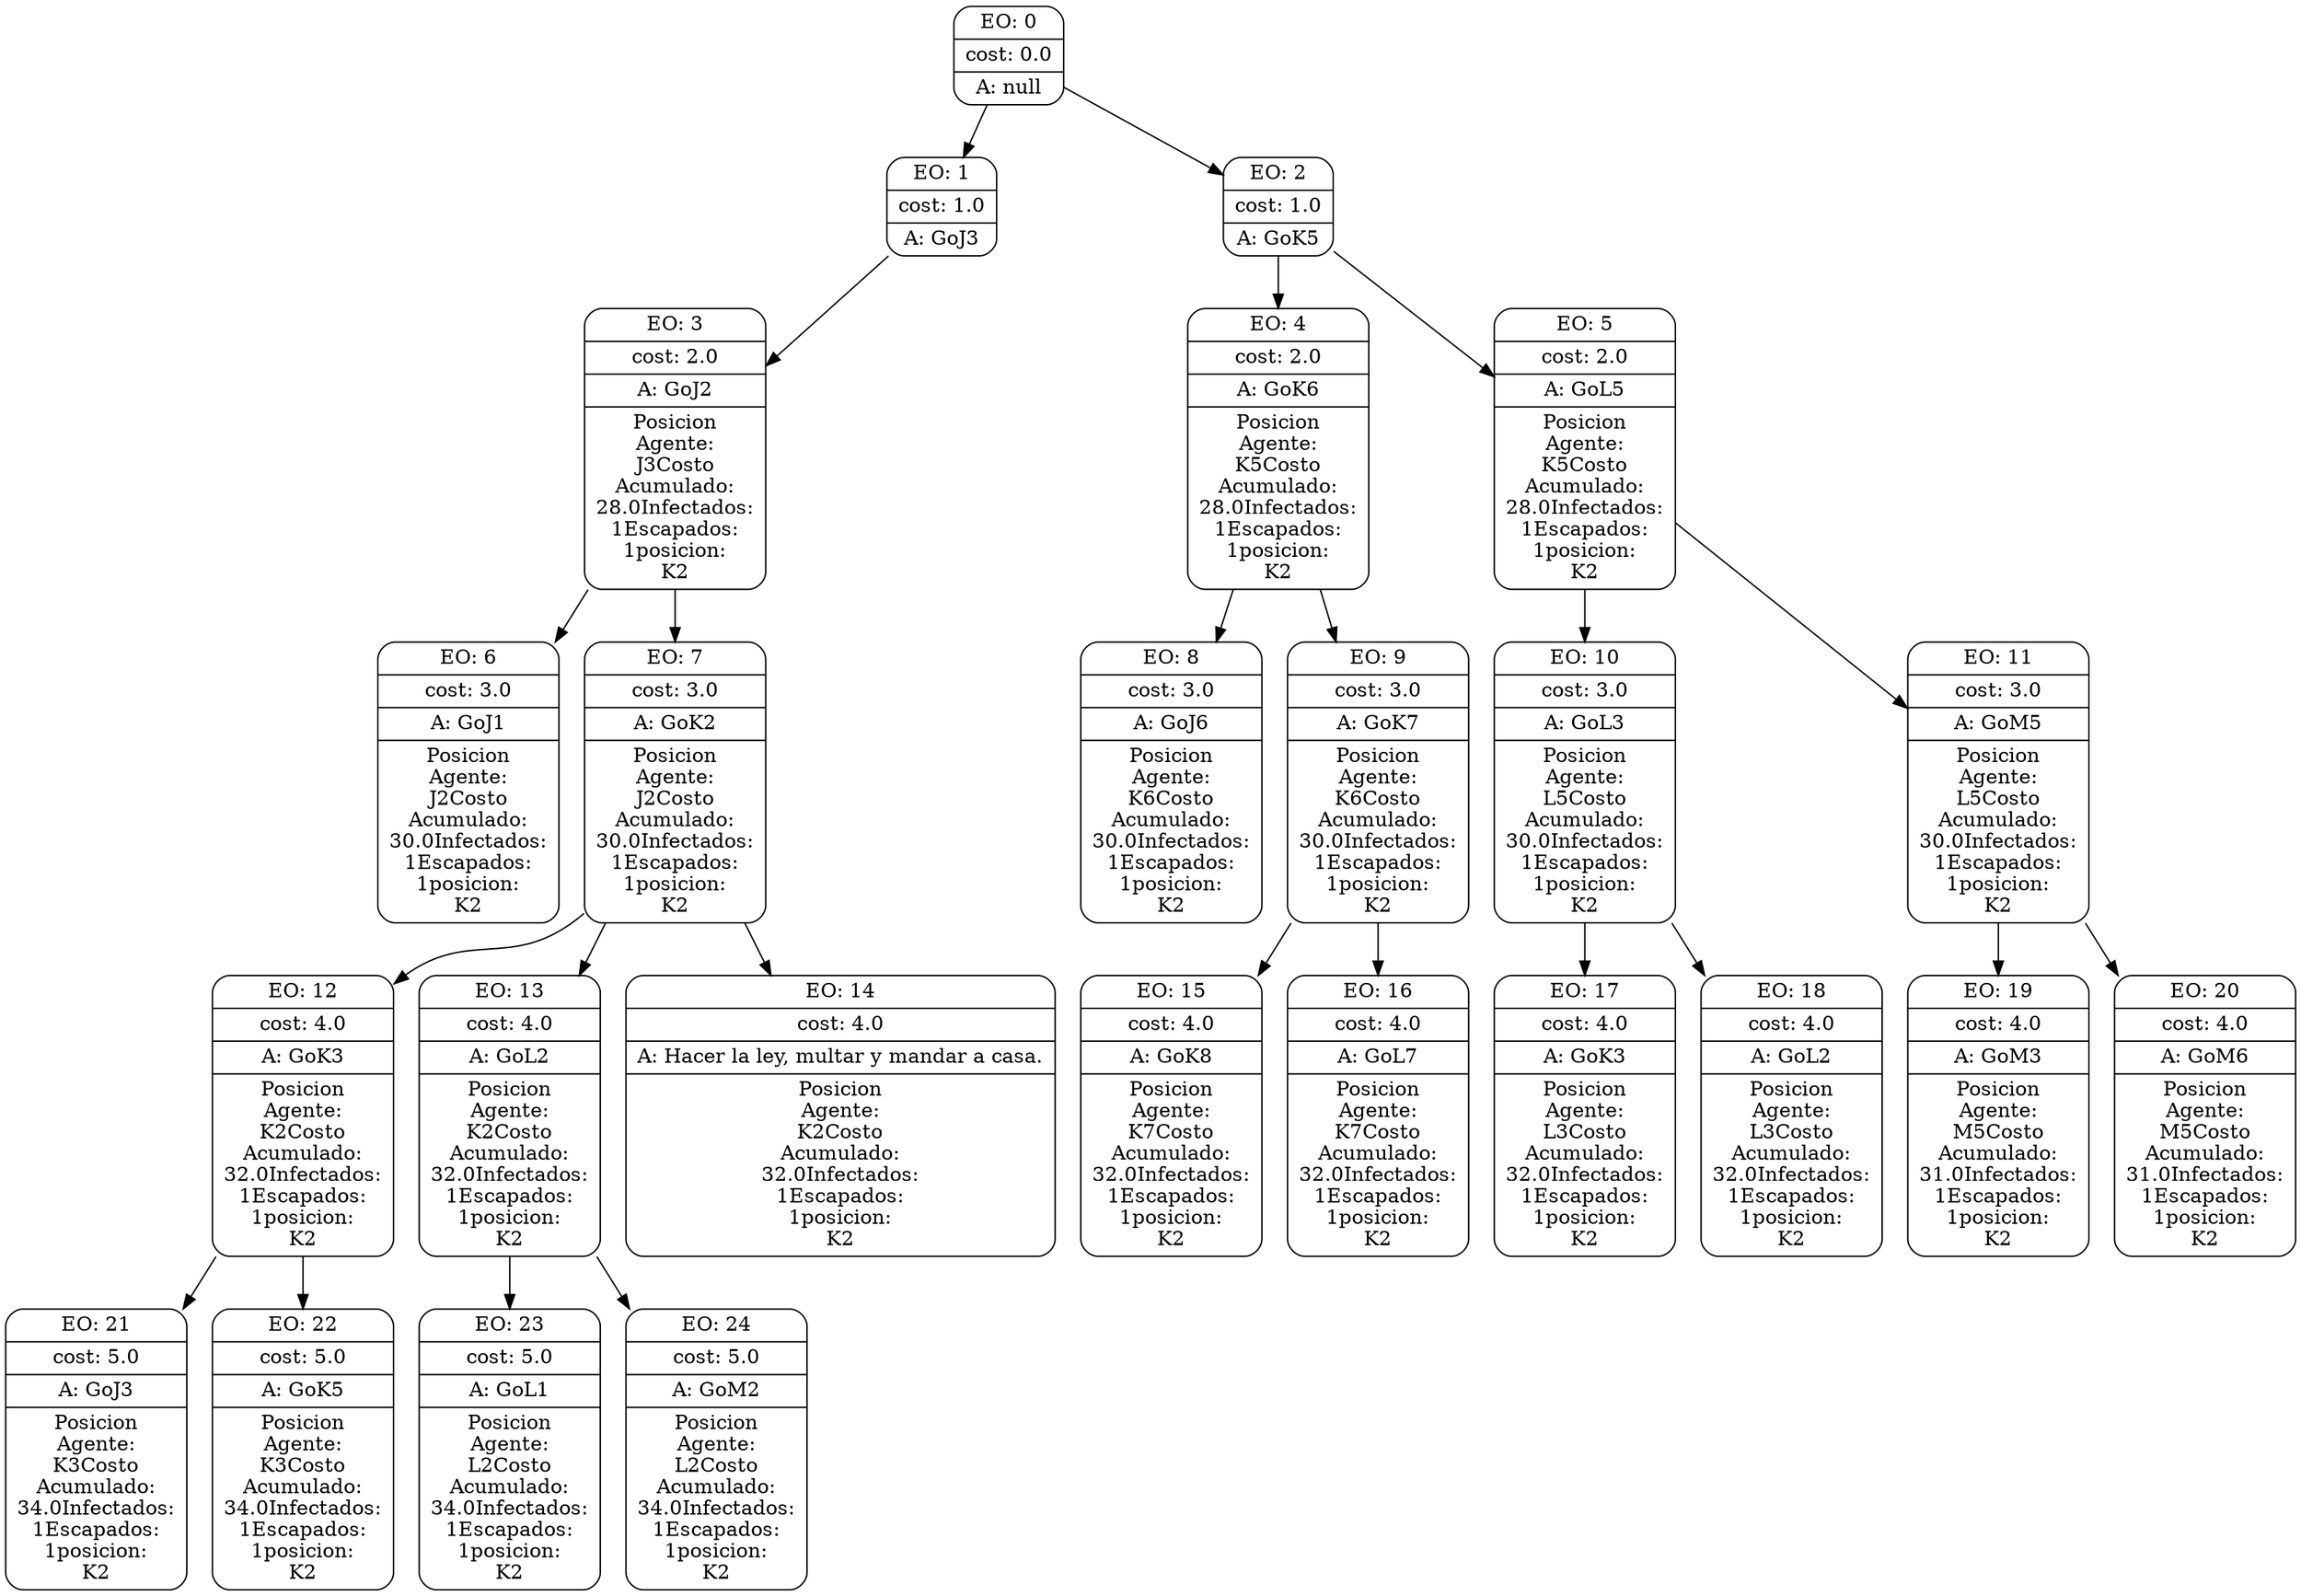 digraph g {
node [shape = Mrecord];
nodo0[label="{EO: 0|cost: 0.0|A: null}"]
nodo1[label="{EO: 1|cost: 1.0|A: GoJ3}"]
nodo3[label="{EO: 3|cost: 2.0|A: GoJ2|
Posicion\nAgente:\nJ3
Costo\nAcumulado:\n28.0
Infectados:\n1
Escapados:\n1
	posicion:\nK2
}"]
nodo6[label="{EO: 6|cost: 3.0|A: GoJ1|
Posicion\nAgente:\nJ2
Costo\nAcumulado:\n30.0
Infectados:\n1
Escapados:\n1
	posicion:\nK2
}"]

nodo3 -> nodo6;
nodo7[label="{EO: 7|cost: 3.0|A: GoK2|
Posicion\nAgente:\nJ2
Costo\nAcumulado:\n30.0
Infectados:\n1
Escapados:\n1
	posicion:\nK2
}"]
nodo12[label="{EO: 12|cost: 4.0|A: GoK3|
Posicion\nAgente:\nK2
Costo\nAcumulado:\n32.0
Infectados:\n1
Escapados:\n1
	posicion:\nK2
}"]
nodo21[label="{EO: 21|cost: 5.0|A: GoJ3|
Posicion\nAgente:\nK3
Costo\nAcumulado:\n34.0
Infectados:\n1
Escapados:\n1
	posicion:\nK2
}"]

nodo12 -> nodo21;
nodo22[label="{EO: 22|cost: 5.0|A: GoK5|
Posicion\nAgente:\nK3
Costo\nAcumulado:\n34.0
Infectados:\n1
Escapados:\n1
	posicion:\nK2
}"]

nodo12 -> nodo22;

nodo7 -> nodo12;
nodo13[label="{EO: 13|cost: 4.0|A: GoL2|
Posicion\nAgente:\nK2
Costo\nAcumulado:\n32.0
Infectados:\n1
Escapados:\n1
	posicion:\nK2
}"]
nodo23[label="{EO: 23|cost: 5.0|A: GoL1|
Posicion\nAgente:\nL2
Costo\nAcumulado:\n34.0
Infectados:\n1
Escapados:\n1
	posicion:\nK2
}"]

nodo13 -> nodo23;
nodo24[label="{EO: 24|cost: 5.0|A: GoM2|
Posicion\nAgente:\nL2
Costo\nAcumulado:\n34.0
Infectados:\n1
Escapados:\n1
	posicion:\nK2
}"]

nodo13 -> nodo24;

nodo7 -> nodo13;
nodo14[label="{EO: 14|cost: 4.0|A: Hacer la ley, multar y mandar a casa.|
Posicion\nAgente:\nK2
Costo\nAcumulado:\n32.0
Infectados:\n1
Escapados:\n1
	posicion:\nK2
}"]

nodo7 -> nodo14;

nodo3 -> nodo7;

nodo1 -> nodo3;

nodo0 -> nodo1;
nodo2[label="{EO: 2|cost: 1.0|A: GoK5}"]
nodo4[label="{EO: 4|cost: 2.0|A: GoK6|
Posicion\nAgente:\nK5
Costo\nAcumulado:\n28.0
Infectados:\n1
Escapados:\n1
	posicion:\nK2
}"]
nodo8[label="{EO: 8|cost: 3.0|A: GoJ6|
Posicion\nAgente:\nK6
Costo\nAcumulado:\n30.0
Infectados:\n1
Escapados:\n1
	posicion:\nK2
}"]

nodo4 -> nodo8;
nodo9[label="{EO: 9|cost: 3.0|A: GoK7|
Posicion\nAgente:\nK6
Costo\nAcumulado:\n30.0
Infectados:\n1
Escapados:\n1
	posicion:\nK2
}"]
nodo15[label="{EO: 15|cost: 4.0|A: GoK8|
Posicion\nAgente:\nK7
Costo\nAcumulado:\n32.0
Infectados:\n1
Escapados:\n1
	posicion:\nK2
}"]

nodo9 -> nodo15;
nodo16[label="{EO: 16|cost: 4.0|A: GoL7|
Posicion\nAgente:\nK7
Costo\nAcumulado:\n32.0
Infectados:\n1
Escapados:\n1
	posicion:\nK2
}"]

nodo9 -> nodo16;

nodo4 -> nodo9;

nodo2 -> nodo4;
nodo5[label="{EO: 5|cost: 2.0|A: GoL5|
Posicion\nAgente:\nK5
Costo\nAcumulado:\n28.0
Infectados:\n1
Escapados:\n1
	posicion:\nK2
}"]
nodo10[label="{EO: 10|cost: 3.0|A: GoL3|
Posicion\nAgente:\nL5
Costo\nAcumulado:\n30.0
Infectados:\n1
Escapados:\n1
	posicion:\nK2
}"]
nodo17[label="{EO: 17|cost: 4.0|A: GoK3|
Posicion\nAgente:\nL3
Costo\nAcumulado:\n32.0
Infectados:\n1
Escapados:\n1
	posicion:\nK2
}"]

nodo10 -> nodo17;
nodo18[label="{EO: 18|cost: 4.0|A: GoL2|
Posicion\nAgente:\nL3
Costo\nAcumulado:\n32.0
Infectados:\n1
Escapados:\n1
	posicion:\nK2
}"]

nodo10 -> nodo18;

nodo5 -> nodo10;
nodo11[label="{EO: 11|cost: 3.0|A: GoM5|
Posicion\nAgente:\nL5
Costo\nAcumulado:\n30.0
Infectados:\n1
Escapados:\n1
	posicion:\nK2
}"]
nodo19[label="{EO: 19|cost: 4.0|A: GoM3|
Posicion\nAgente:\nM5
Costo\nAcumulado:\n31.0
Infectados:\n1
Escapados:\n1
	posicion:\nK2
}"]

nodo11 -> nodo19;
nodo20[label="{EO: 20|cost: 4.0|A: GoM6|
Posicion\nAgente:\nM5
Costo\nAcumulado:\n31.0
Infectados:\n1
Escapados:\n1
	posicion:\nK2
}"]

nodo11 -> nodo20;

nodo5 -> nodo11;

nodo2 -> nodo5;

nodo0 -> nodo2;


}
